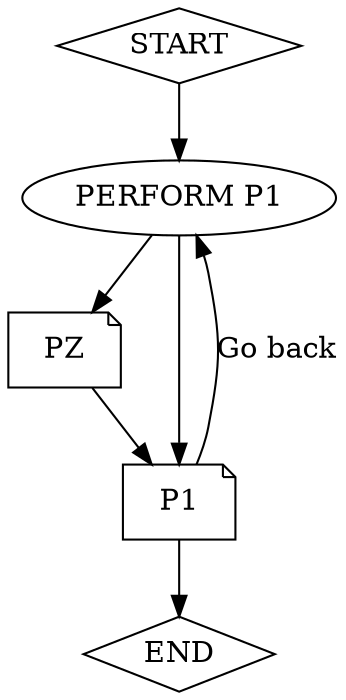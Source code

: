 digraph "perform_base_test_file.COB" {
	node [shape=diamond]
	8 [label=START]
	node [shape=ellipse]
	1 [label="PERFORM P1"]
	node [shape=note]
	2 [label=PZ]
	node [shape=note]
	3 [label=P1]
	node [shape=diamond]
	9 [label=END]
	8 -> 1
	1 -> 2
	1 -> 3
	3 -> 1 [label="Go back"]
	2 -> 3
	3 -> 9
}
